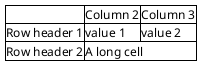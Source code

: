 @startsalt
{#
. | Column 2 | Column 3
Row header 1 | value 1 | value 2
Row header 2 | A long cell | *
}
@endsalt